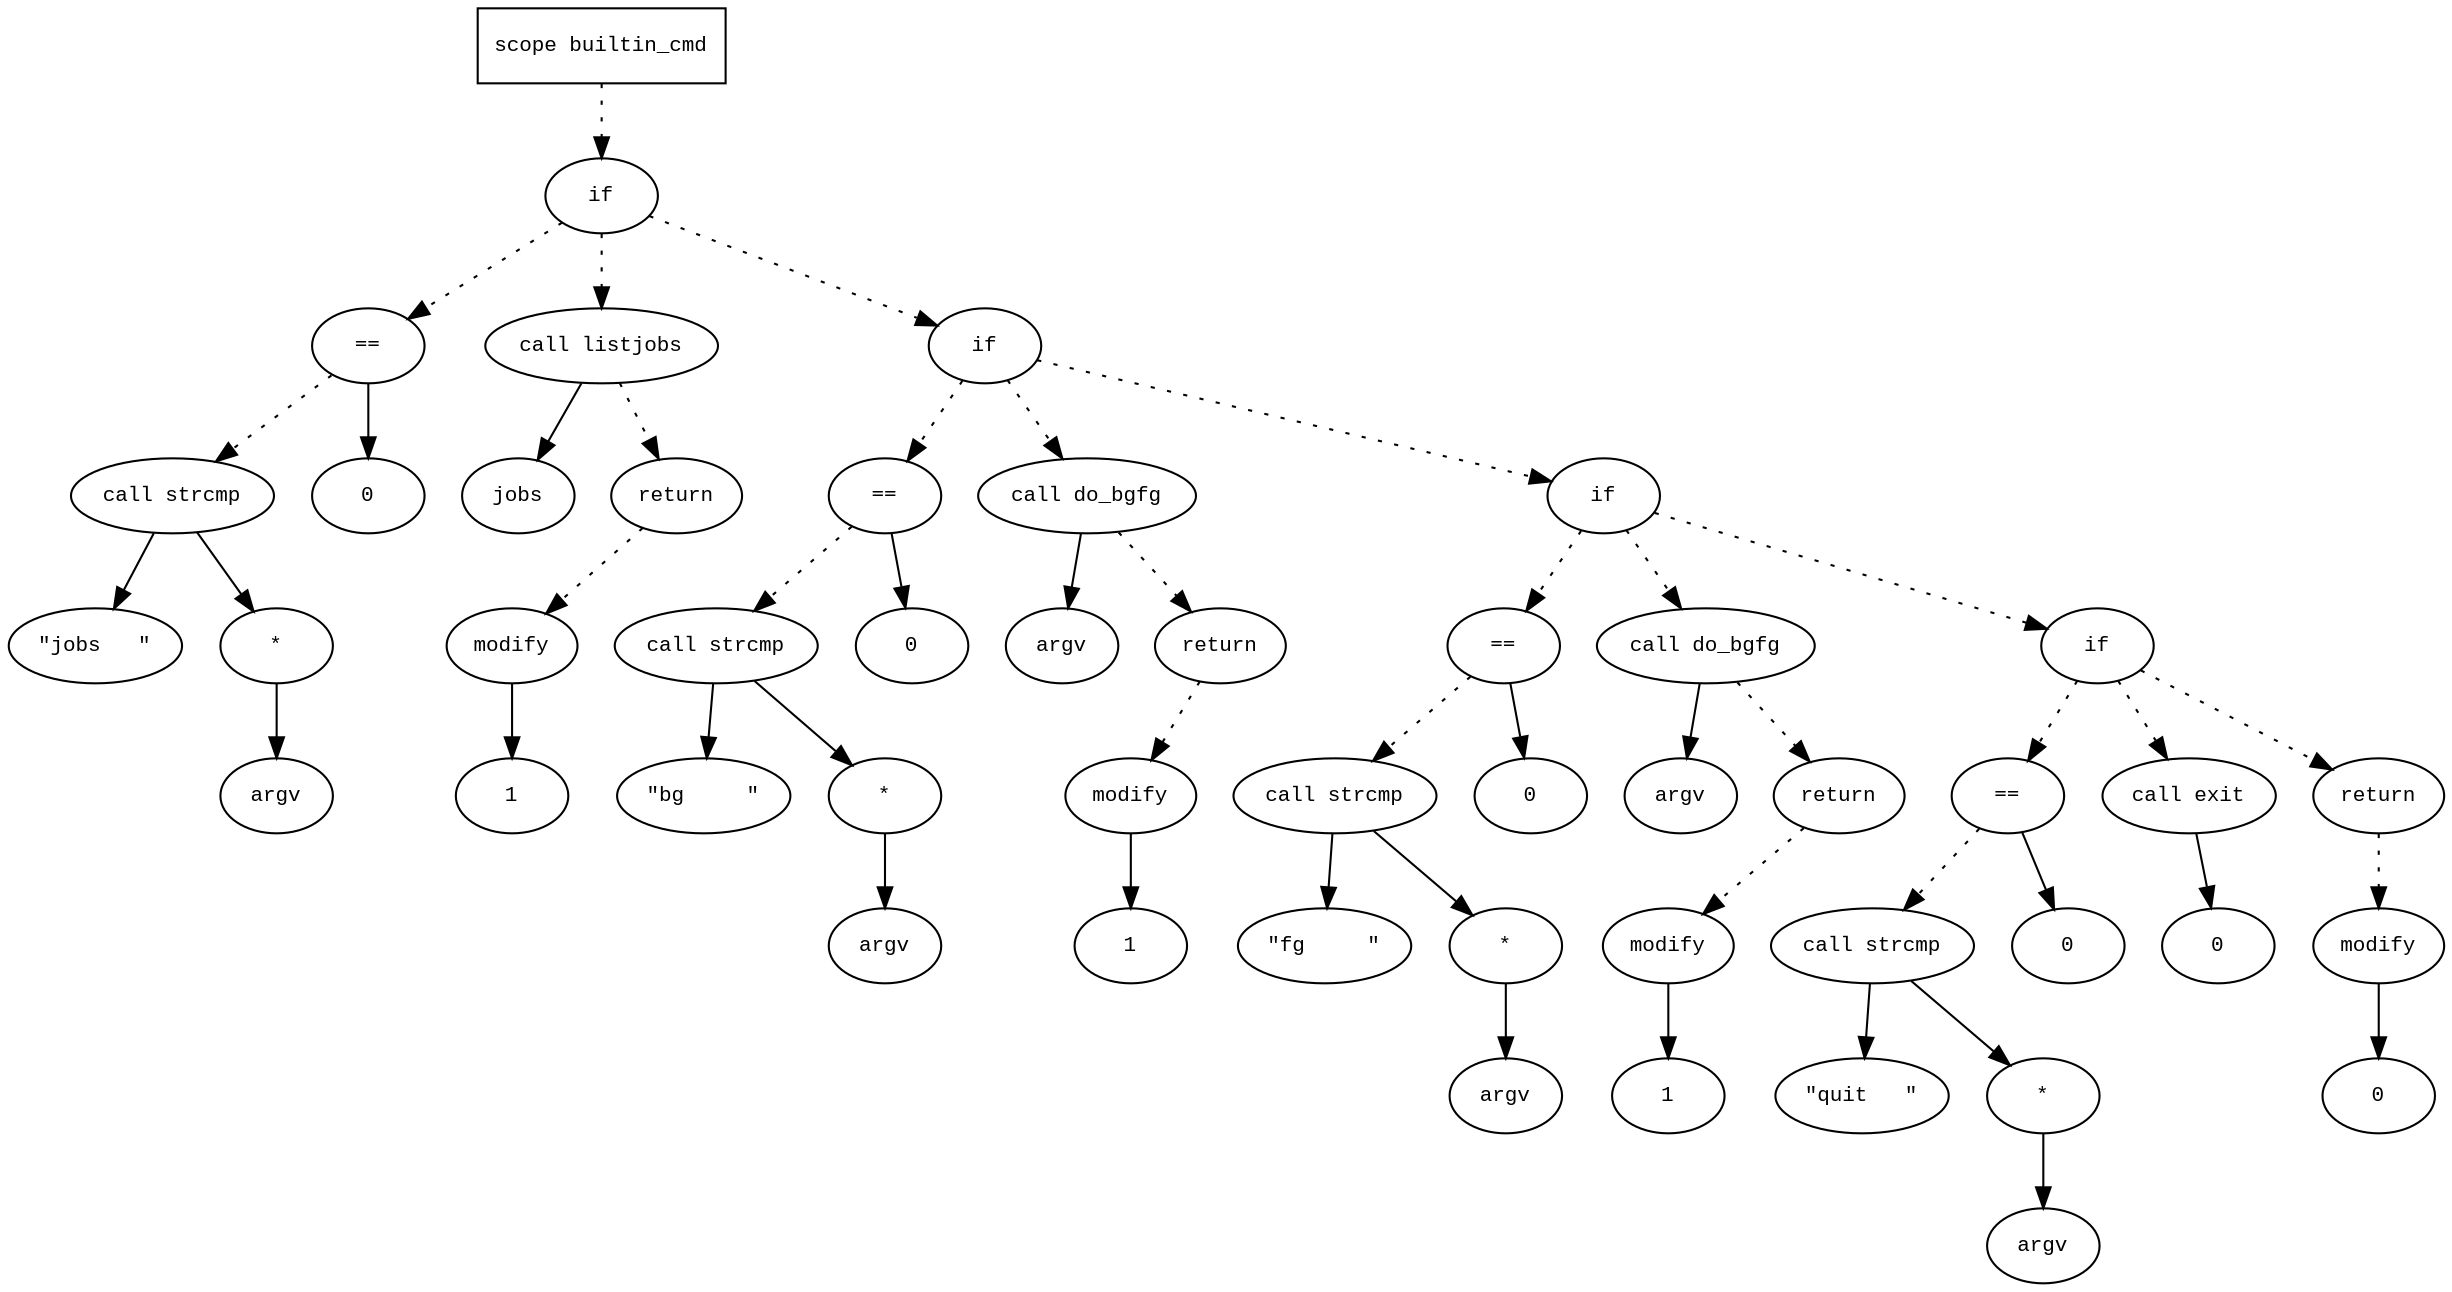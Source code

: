 digraph AST {
  graph [fontname="Times New Roman",fontsize=10];
  node  [fontname="Courier New",fontsize=10];
  edge  [fontname="Times New Roman",fontsize=10];

  node1 [label="scope builtin_cmd",shape=box];
  node2 [label="if",shape=ellipse];
  node1 -> node2 [style=dotted];
  node3 [label="==",shape=ellipse];
  node4 [label="call strcmp",shape=ellipse];
  node5 [label="\"jobs   \"",shape=ellipse];
  node4 -> node5;
  node6 [label="*",shape=ellipse];
  node7 [label="argv",shape=ellipse];
  node6 -> node7;
  node4 -> node6;
  node3 -> node4 [style=dotted];
  node8 [label="0",shape=ellipse];
  node3 -> node8;
  node2 -> node3 [style=dotted];
  node9 [label="call listjobs",shape=ellipse];
  node10 [label="jobs",shape=ellipse];
  node9 -> node10;
  node2 -> node9 [style=dotted];
  node11 [label="return",shape=ellipse];
  node12 [label="modify",shape=ellipse];
  node13 [label="1",shape=ellipse];
  node12 -> node13;
  node11 -> node12 [style=dotted];
  node9 -> node11 [style=dotted];
  node14 [label="if",shape=ellipse];
  node2 -> node14 [style=dotted];
  node15 [label="==",shape=ellipse];
  node16 [label="call strcmp",shape=ellipse];
  node17 [label="\"bg     \"",shape=ellipse];
  node16 -> node17;
  node18 [label="*",shape=ellipse];
  node19 [label="argv",shape=ellipse];
  node18 -> node19;
  node16 -> node18;
  node15 -> node16 [style=dotted];
  node20 [label="0",shape=ellipse];
  node15 -> node20;
  node14 -> node15 [style=dotted];
  node21 [label="call do_bgfg",shape=ellipse];
  node22 [label="argv",shape=ellipse];
  node21 -> node22;
  node14 -> node21 [style=dotted];
  node23 [label="return",shape=ellipse];
  node24 [label="modify",shape=ellipse];
  node25 [label="1",shape=ellipse];
  node24 -> node25;
  node23 -> node24 [style=dotted];
  node21 -> node23 [style=dotted];
  node26 [label="if",shape=ellipse];
  node14 -> node26 [style=dotted];
  node27 [label="==",shape=ellipse];
  node28 [label="call strcmp",shape=ellipse];
  node29 [label="\"fg     \"",shape=ellipse];
  node28 -> node29;
  node30 [label="*",shape=ellipse];
  node31 [label="argv",shape=ellipse];
  node30 -> node31;
  node28 -> node30;
  node27 -> node28 [style=dotted];
  node32 [label="0",shape=ellipse];
  node27 -> node32;
  node26 -> node27 [style=dotted];
  node33 [label="call do_bgfg",shape=ellipse];
  node34 [label="argv",shape=ellipse];
  node33 -> node34;
  node26 -> node33 [style=dotted];
  node35 [label="return",shape=ellipse];
  node36 [label="modify",shape=ellipse];
  node37 [label="1",shape=ellipse];
  node36 -> node37;
  node35 -> node36 [style=dotted];
  node33 -> node35 [style=dotted];
  node38 [label="if",shape=ellipse];
  node26 -> node38 [style=dotted];
  node39 [label="==",shape=ellipse];
  node40 [label="call strcmp",shape=ellipse];
  node41 [label="\"quit   \"",shape=ellipse];
  node40 -> node41;
  node42 [label="*",shape=ellipse];
  node43 [label="argv",shape=ellipse];
  node42 -> node43;
  node40 -> node42;
  node39 -> node40 [style=dotted];
  node44 [label="0",shape=ellipse];
  node39 -> node44;
  node38 -> node39 [style=dotted];
  node45 [label="call exit",shape=ellipse];
  node46 [label="0",shape=ellipse];
  node45 -> node46;
  node38 -> node45 [style=dotted];
  node47 [label="return",shape=ellipse];
  node48 [label="modify",shape=ellipse];
  node49 [label="0",shape=ellipse];
  node48 -> node49;
  node47 -> node48 [style=dotted];
  node38 -> node47 [style=dotted];
} 
